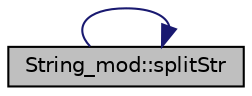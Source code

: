 digraph "String_mod::splitStr"
{
 // LATEX_PDF_SIZE
  edge [fontname="Helvetica",fontsize="10",labelfontname="Helvetica",labelfontsize="10"];
  node [fontname="Helvetica",fontsize="10",shape=record];
  rankdir="LR";
  Node1 [label="String_mod::splitStr",height=0.2,width=0.4,color="black", fillcolor="grey75", style="filled", fontcolor="black",tooltip="Split the input value character of arbitrary length with the input substitute in the input value and ..."];
  Node1 -> Node1 [color="midnightblue",fontsize="10",style="solid",fontname="Helvetica"];
}
